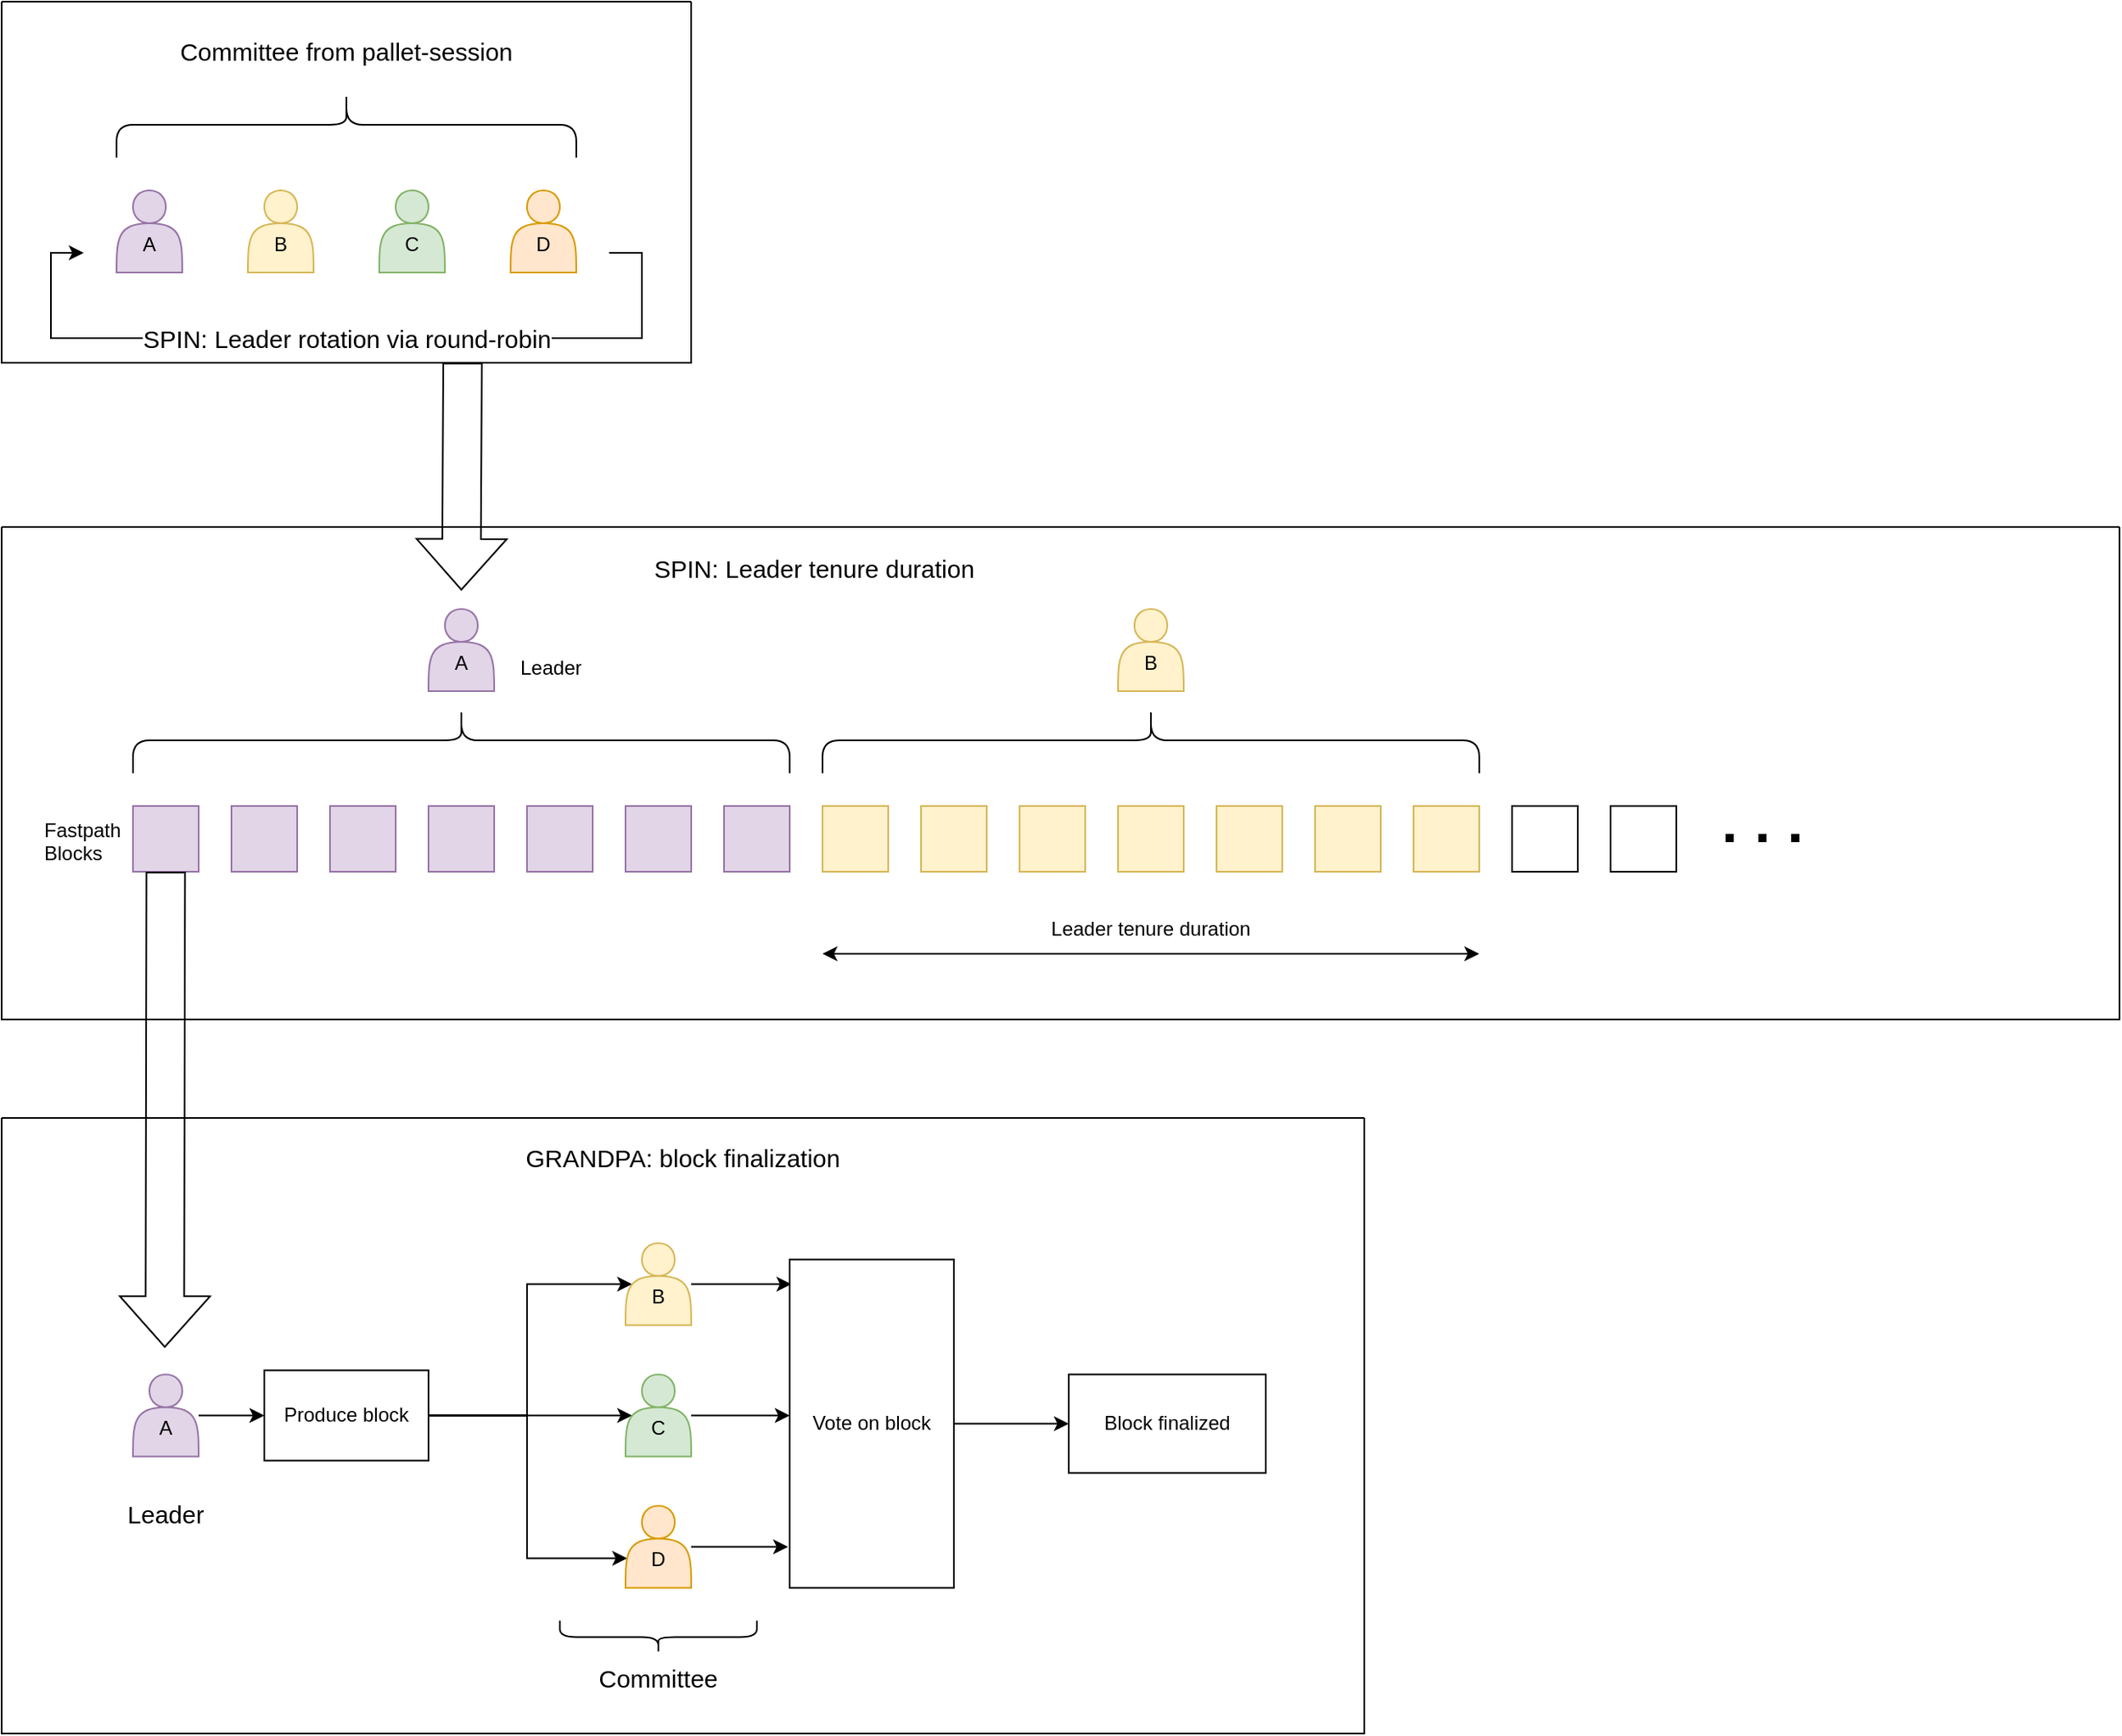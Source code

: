 <mxfile version="26.2.12">
  <diagram name="Page-1" id="Hq2oylgoZ-r4-cWgSaQW">
    <mxGraphModel dx="998" dy="653" grid="1" gridSize="10" guides="1" tooltips="1" connect="1" arrows="1" fold="1" page="1" pageScale="1" pageWidth="827" pageHeight="1169" math="0" shadow="0">
      <root>
        <mxCell id="0" />
        <mxCell id="1" parent="0" />
        <mxCell id="OwdUGj6-u8Bn-2lvrahr-63" value="" style="swimlane;startSize=0;" vertex="1" parent="1">
          <mxGeometry x="170" y="710" width="830" height="375" as="geometry">
            <mxRectangle x="170" y="690" width="50" height="40" as="alternateBounds" />
          </mxGeometry>
        </mxCell>
        <mxCell id="OwdUGj6-u8Bn-2lvrahr-41" value="" style="edgeStyle=orthogonalEdgeStyle;rounded=0;orthogonalLoop=1;jettySize=auto;html=1;" edge="1" parent="OwdUGj6-u8Bn-2lvrahr-63" source="OwdUGj6-u8Bn-2lvrahr-36" target="OwdUGj6-u8Bn-2lvrahr-40">
          <mxGeometry relative="1" as="geometry" />
        </mxCell>
        <mxCell id="OwdUGj6-u8Bn-2lvrahr-42" style="edgeStyle=orthogonalEdgeStyle;rounded=0;orthogonalLoop=1;jettySize=auto;html=1;entryX=0.1;entryY=0.5;entryDx=0;entryDy=0;entryPerimeter=0;" edge="1" parent="OwdUGj6-u8Bn-2lvrahr-63" source="OwdUGj6-u8Bn-2lvrahr-40" target="OwdUGj6-u8Bn-2lvrahr-37">
          <mxGeometry relative="1" as="geometry">
            <Array as="points">
              <mxPoint x="320" y="181.25" />
              <mxPoint x="320" y="101.25" />
            </Array>
          </mxGeometry>
        </mxCell>
        <mxCell id="OwdUGj6-u8Bn-2lvrahr-43" style="edgeStyle=orthogonalEdgeStyle;rounded=0;orthogonalLoop=1;jettySize=auto;html=1;entryX=0.1;entryY=0.5;entryDx=0;entryDy=0;entryPerimeter=0;" edge="1" parent="OwdUGj6-u8Bn-2lvrahr-63" source="OwdUGj6-u8Bn-2lvrahr-40" target="OwdUGj6-u8Bn-2lvrahr-38">
          <mxGeometry relative="1" as="geometry" />
        </mxCell>
        <mxCell id="OwdUGj6-u8Bn-2lvrahr-44" style="edgeStyle=orthogonalEdgeStyle;rounded=0;orthogonalLoop=1;jettySize=auto;html=1;entryX=0.025;entryY=0.64;entryDx=0;entryDy=0;entryPerimeter=0;" edge="1" parent="OwdUGj6-u8Bn-2lvrahr-63" source="OwdUGj6-u8Bn-2lvrahr-40" target="OwdUGj6-u8Bn-2lvrahr-39">
          <mxGeometry relative="1" as="geometry" />
        </mxCell>
        <mxCell id="OwdUGj6-u8Bn-2lvrahr-60" value="" style="edgeStyle=orthogonalEdgeStyle;rounded=0;orthogonalLoop=1;jettySize=auto;html=1;" edge="1" parent="OwdUGj6-u8Bn-2lvrahr-63" source="OwdUGj6-u8Bn-2lvrahr-48" target="OwdUGj6-u8Bn-2lvrahr-59">
          <mxGeometry relative="1" as="geometry" />
        </mxCell>
        <mxCell id="OwdUGj6-u8Bn-2lvrahr-54" style="edgeStyle=orthogonalEdgeStyle;rounded=0;orthogonalLoop=1;jettySize=auto;html=1;entryX=-0.01;entryY=0.875;entryDx=0;entryDy=0;entryPerimeter=0;" edge="1" parent="OwdUGj6-u8Bn-2lvrahr-63" source="OwdUGj6-u8Bn-2lvrahr-39" target="OwdUGj6-u8Bn-2lvrahr-48">
          <mxGeometry relative="1" as="geometry" />
        </mxCell>
        <mxCell id="OwdUGj6-u8Bn-2lvrahr-55" style="edgeStyle=orthogonalEdgeStyle;rounded=0;orthogonalLoop=1;jettySize=auto;html=1;entryX=0.01;entryY=0.075;entryDx=0;entryDy=0;entryPerimeter=0;" edge="1" parent="OwdUGj6-u8Bn-2lvrahr-63" source="OwdUGj6-u8Bn-2lvrahr-37" target="OwdUGj6-u8Bn-2lvrahr-48">
          <mxGeometry relative="1" as="geometry" />
        </mxCell>
        <mxCell id="OwdUGj6-u8Bn-2lvrahr-58" style="edgeStyle=orthogonalEdgeStyle;rounded=0;orthogonalLoop=1;jettySize=auto;html=1;entryX=0;entryY=0.475;entryDx=0;entryDy=0;entryPerimeter=0;" edge="1" parent="OwdUGj6-u8Bn-2lvrahr-63" source="OwdUGj6-u8Bn-2lvrahr-38" target="OwdUGj6-u8Bn-2lvrahr-48">
          <mxGeometry relative="1" as="geometry" />
        </mxCell>
        <mxCell id="OwdUGj6-u8Bn-2lvrahr-35" value="&lt;font style=&quot;font-size: 15px;&quot;&gt;GRANDPA: block finalization&lt;/font&gt;" style="text;strokeColor=none;fillColor=none;align=center;verticalAlign=middle;spacingLeft=4;spacingRight=4;overflow=hidden;points=[[0,0.5],[1,0.5]];portConstraint=eastwest;rotatable=0;whiteSpace=wrap;html=1;" vertex="1" parent="OwdUGj6-u8Bn-2lvrahr-63">
          <mxGeometry x="280" y="8.75" width="270" height="30" as="geometry" />
        </mxCell>
        <mxCell id="OwdUGj6-u8Bn-2lvrahr-36" value="A" style="shape=actor;whiteSpace=wrap;html=1;fillColor=#e1d5e7;strokeColor=#9673a6;spacingBottom=-15;" vertex="1" parent="OwdUGj6-u8Bn-2lvrahr-63">
          <mxGeometry x="80" y="156.25" width="40" height="50" as="geometry" />
        </mxCell>
        <mxCell id="OwdUGj6-u8Bn-2lvrahr-37" value="B" style="shape=actor;whiteSpace=wrap;html=1;fillColor=#fff2cc;strokeColor=#d6b656;spacingBottom=-15;" vertex="1" parent="OwdUGj6-u8Bn-2lvrahr-63">
          <mxGeometry x="380" y="76.25" width="40" height="50" as="geometry" />
        </mxCell>
        <mxCell id="OwdUGj6-u8Bn-2lvrahr-38" value="C" style="shape=actor;whiteSpace=wrap;html=1;fillColor=#d5e8d4;strokeColor=#82b366;spacingBottom=-15;" vertex="1" parent="OwdUGj6-u8Bn-2lvrahr-63">
          <mxGeometry x="380" y="156.25" width="40" height="50" as="geometry" />
        </mxCell>
        <mxCell id="OwdUGj6-u8Bn-2lvrahr-39" value="D" style="shape=actor;whiteSpace=wrap;html=1;fillColor=#ffe6cc;strokeColor=#d79b00;spacingBottom=-15;" vertex="1" parent="OwdUGj6-u8Bn-2lvrahr-63">
          <mxGeometry x="380" y="236.25" width="40" height="50" as="geometry" />
        </mxCell>
        <mxCell id="OwdUGj6-u8Bn-2lvrahr-40" value="Produce block" style="rounded=0;whiteSpace=wrap;html=1;" vertex="1" parent="OwdUGj6-u8Bn-2lvrahr-63">
          <mxGeometry x="160" y="153.75" width="100" height="55" as="geometry" />
        </mxCell>
        <mxCell id="OwdUGj6-u8Bn-2lvrahr-45" value="" style="shape=curlyBracket;whiteSpace=wrap;html=1;rounded=1;labelPosition=left;verticalLabelPosition=middle;align=right;verticalAlign=middle;direction=north;" vertex="1" parent="OwdUGj6-u8Bn-2lvrahr-63">
          <mxGeometry x="340" y="306.25" width="120" height="20" as="geometry" />
        </mxCell>
        <mxCell id="OwdUGj6-u8Bn-2lvrahr-48" value="Vote on block" style="rounded=0;whiteSpace=wrap;html=1;" vertex="1" parent="OwdUGj6-u8Bn-2lvrahr-63">
          <mxGeometry x="480" y="86.25" width="100" height="200" as="geometry" />
        </mxCell>
        <mxCell id="OwdUGj6-u8Bn-2lvrahr-59" value="Block finalized" style="whiteSpace=wrap;html=1;rounded=0;" vertex="1" parent="OwdUGj6-u8Bn-2lvrahr-63">
          <mxGeometry x="650" y="156.25" width="120" height="60" as="geometry" />
        </mxCell>
        <mxCell id="OwdUGj6-u8Bn-2lvrahr-46" value="Committee" style="text;strokeColor=none;fillColor=none;align=center;verticalAlign=middle;spacingLeft=4;spacingRight=4;overflow=hidden;points=[[0,0.5],[1,0.5]];portConstraint=eastwest;rotatable=0;whiteSpace=wrap;html=1;fontSize=15;" vertex="1" parent="OwdUGj6-u8Bn-2lvrahr-63">
          <mxGeometry x="345" y="326.25" width="110" height="30" as="geometry" />
        </mxCell>
        <mxCell id="OwdUGj6-u8Bn-2lvrahr-47" value="Leader" style="text;strokeColor=none;fillColor=none;align=center;verticalAlign=middle;spacingLeft=4;spacingRight=4;overflow=hidden;points=[[0,0.5],[1,0.5]];portConstraint=eastwest;rotatable=0;whiteSpace=wrap;html=1;fontSize=15;" vertex="1" parent="OwdUGj6-u8Bn-2lvrahr-63">
          <mxGeometry x="45" y="226.25" width="110" height="30" as="geometry" />
        </mxCell>
        <mxCell id="OwdUGj6-u8Bn-2lvrahr-64" value="" style="swimlane;startSize=0;" vertex="1" parent="1">
          <mxGeometry x="170" y="30" width="420" height="220" as="geometry">
            <mxRectangle x="170" y="10" width="50" height="40" as="alternateBounds" />
          </mxGeometry>
        </mxCell>
        <mxCell id="OwdUGj6-u8Bn-2lvrahr-25" value="A" style="shape=actor;whiteSpace=wrap;html=1;fillColor=#e1d5e7;strokeColor=#9673a6;spacingBottom=-15;" vertex="1" parent="OwdUGj6-u8Bn-2lvrahr-64">
          <mxGeometry x="70" y="115" width="40" height="50" as="geometry" />
        </mxCell>
        <mxCell id="OwdUGj6-u8Bn-2lvrahr-26" value="B" style="shape=actor;whiteSpace=wrap;html=1;fillColor=#fff2cc;strokeColor=#d6b656;spacingBottom=-15;" vertex="1" parent="OwdUGj6-u8Bn-2lvrahr-64">
          <mxGeometry x="150" y="115" width="40" height="50" as="geometry" />
        </mxCell>
        <mxCell id="OwdUGj6-u8Bn-2lvrahr-27" value="C" style="shape=actor;whiteSpace=wrap;html=1;fillColor=#d5e8d4;strokeColor=#82b366;spacingBottom=-15;" vertex="1" parent="OwdUGj6-u8Bn-2lvrahr-64">
          <mxGeometry x="230" y="115" width="40" height="50" as="geometry" />
        </mxCell>
        <mxCell id="OwdUGj6-u8Bn-2lvrahr-30" value="SPIN: Leader rotation via round-robin" style="edgeStyle=orthogonalEdgeStyle;rounded=0;orthogonalLoop=1;jettySize=auto;html=1;fontSize=15;" edge="1" parent="OwdUGj6-u8Bn-2lvrahr-64">
          <mxGeometry relative="1" as="geometry">
            <mxPoint x="50" y="153" as="targetPoint" />
            <mxPoint x="370" y="153" as="sourcePoint" />
            <Array as="points">
              <mxPoint x="390" y="153" />
              <mxPoint x="390" y="205" />
              <mxPoint x="30" y="205" />
              <mxPoint x="30" y="153" />
            </Array>
          </mxGeometry>
        </mxCell>
        <mxCell id="OwdUGj6-u8Bn-2lvrahr-28" value="D" style="shape=actor;whiteSpace=wrap;html=1;fillColor=#ffe6cc;strokeColor=#d79b00;spacingBottom=-15;" vertex="1" parent="OwdUGj6-u8Bn-2lvrahr-64">
          <mxGeometry x="310" y="115" width="40" height="50" as="geometry" />
        </mxCell>
        <mxCell id="OwdUGj6-u8Bn-2lvrahr-32" value="" style="shape=curlyBracket;whiteSpace=wrap;html=1;rounded=1;labelPosition=left;verticalLabelPosition=middle;align=right;verticalAlign=middle;direction=south;" vertex="1" parent="OwdUGj6-u8Bn-2lvrahr-64">
          <mxGeometry x="70" y="55" width="280" height="40" as="geometry" />
        </mxCell>
        <mxCell id="OwdUGj6-u8Bn-2lvrahr-33" value="Committee from pallet-session" style="text;strokeColor=none;fillColor=none;align=center;verticalAlign=middle;spacingLeft=4;spacingRight=4;overflow=hidden;points=[[0,0.5],[1,0.5]];portConstraint=eastwest;rotatable=0;whiteSpace=wrap;html=1;fontSize=15;" vertex="1" parent="OwdUGj6-u8Bn-2lvrahr-64">
          <mxGeometry x="75" y="15" width="270" height="30" as="geometry" />
        </mxCell>
        <mxCell id="OwdUGj6-u8Bn-2lvrahr-65" value="" style="swimlane;startSize=0;" vertex="1" parent="1">
          <mxGeometry x="170" y="350" width="1290" height="300" as="geometry">
            <mxRectangle x="170" y="330" width="50" height="40" as="alternateBounds" />
          </mxGeometry>
        </mxCell>
        <mxCell id="OwdUGj6-u8Bn-2lvrahr-1" value="" style="rounded=0;whiteSpace=wrap;html=1;fillColor=#e1d5e7;strokeColor=#9673a6;" vertex="1" parent="OwdUGj6-u8Bn-2lvrahr-65">
          <mxGeometry x="80" y="170" width="40" height="40" as="geometry" />
        </mxCell>
        <mxCell id="OwdUGj6-u8Bn-2lvrahr-2" value="" style="rounded=0;whiteSpace=wrap;html=1;fillColor=#e1d5e7;strokeColor=#9673a6;" vertex="1" parent="OwdUGj6-u8Bn-2lvrahr-65">
          <mxGeometry x="140" y="170" width="40" height="40" as="geometry" />
        </mxCell>
        <mxCell id="OwdUGj6-u8Bn-2lvrahr-3" value="" style="rounded=0;whiteSpace=wrap;html=1;fillColor=#e1d5e7;strokeColor=#9673a6;" vertex="1" parent="OwdUGj6-u8Bn-2lvrahr-65">
          <mxGeometry x="200" y="170" width="40" height="40" as="geometry" />
        </mxCell>
        <mxCell id="OwdUGj6-u8Bn-2lvrahr-4" value="" style="rounded=0;whiteSpace=wrap;html=1;fillColor=#e1d5e7;strokeColor=#9673a6;" vertex="1" parent="OwdUGj6-u8Bn-2lvrahr-65">
          <mxGeometry x="260" y="170" width="40" height="40" as="geometry" />
        </mxCell>
        <mxCell id="OwdUGj6-u8Bn-2lvrahr-5" value="" style="rounded=0;whiteSpace=wrap;html=1;fillColor=#e1d5e7;strokeColor=#9673a6;" vertex="1" parent="OwdUGj6-u8Bn-2lvrahr-65">
          <mxGeometry x="320" y="170" width="40" height="40" as="geometry" />
        </mxCell>
        <mxCell id="OwdUGj6-u8Bn-2lvrahr-6" value="" style="rounded=0;whiteSpace=wrap;html=1;fillColor=#e1d5e7;strokeColor=#9673a6;" vertex="1" parent="OwdUGj6-u8Bn-2lvrahr-65">
          <mxGeometry x="380" y="170" width="40" height="40" as="geometry" />
        </mxCell>
        <mxCell id="OwdUGj6-u8Bn-2lvrahr-7" value="" style="rounded=0;whiteSpace=wrap;html=1;fillColor=#e1d5e7;strokeColor=#9673a6;" vertex="1" parent="OwdUGj6-u8Bn-2lvrahr-65">
          <mxGeometry x="440" y="170" width="40" height="40" as="geometry" />
        </mxCell>
        <mxCell id="OwdUGj6-u8Bn-2lvrahr-8" value="" style="rounded=0;whiteSpace=wrap;html=1;fillColor=#fff2cc;strokeColor=#d6b656;" vertex="1" parent="OwdUGj6-u8Bn-2lvrahr-65">
          <mxGeometry x="500" y="170" width="40" height="40" as="geometry" />
        </mxCell>
        <mxCell id="OwdUGj6-u8Bn-2lvrahr-9" value="" style="rounded=0;whiteSpace=wrap;html=1;fillColor=#fff2cc;strokeColor=#d6b656;" vertex="1" parent="OwdUGj6-u8Bn-2lvrahr-65">
          <mxGeometry x="560" y="170" width="40" height="40" as="geometry" />
        </mxCell>
        <mxCell id="OwdUGj6-u8Bn-2lvrahr-10" value="" style="rounded=0;whiteSpace=wrap;html=1;fillColor=#fff2cc;strokeColor=#d6b656;" vertex="1" parent="OwdUGj6-u8Bn-2lvrahr-65">
          <mxGeometry x="620" y="170" width="40" height="40" as="geometry" />
        </mxCell>
        <mxCell id="OwdUGj6-u8Bn-2lvrahr-11" value="" style="rounded=0;whiteSpace=wrap;html=1;fillColor=#fff2cc;strokeColor=#d6b656;" vertex="1" parent="OwdUGj6-u8Bn-2lvrahr-65">
          <mxGeometry x="680" y="170" width="40" height="40" as="geometry" />
        </mxCell>
        <mxCell id="OwdUGj6-u8Bn-2lvrahr-12" value="" style="rounded=0;whiteSpace=wrap;html=1;fillColor=#fff2cc;strokeColor=#d6b656;" vertex="1" parent="OwdUGj6-u8Bn-2lvrahr-65">
          <mxGeometry x="740" y="170" width="40" height="40" as="geometry" />
        </mxCell>
        <mxCell id="OwdUGj6-u8Bn-2lvrahr-13" value="" style="rounded=0;whiteSpace=wrap;html=1;fillColor=#fff2cc;strokeColor=#d6b656;" vertex="1" parent="OwdUGj6-u8Bn-2lvrahr-65">
          <mxGeometry x="800" y="170" width="40" height="40" as="geometry" />
        </mxCell>
        <mxCell id="OwdUGj6-u8Bn-2lvrahr-14" value="" style="rounded=0;whiteSpace=wrap;html=1;fillColor=#fff2cc;strokeColor=#d6b656;" vertex="1" parent="OwdUGj6-u8Bn-2lvrahr-65">
          <mxGeometry x="860" y="170" width="40" height="40" as="geometry" />
        </mxCell>
        <mxCell id="OwdUGj6-u8Bn-2lvrahr-15" value="" style="rounded=0;whiteSpace=wrap;html=1;" vertex="1" parent="OwdUGj6-u8Bn-2lvrahr-65">
          <mxGeometry x="920" y="170" width="40" height="40" as="geometry" />
        </mxCell>
        <mxCell id="OwdUGj6-u8Bn-2lvrahr-16" value="" style="rounded=0;whiteSpace=wrap;html=1;" vertex="1" parent="OwdUGj6-u8Bn-2lvrahr-65">
          <mxGeometry x="980" y="170" width="40" height="40" as="geometry" />
        </mxCell>
        <mxCell id="OwdUGj6-u8Bn-2lvrahr-17" value="SPIN: Leader tenure duration" style="text;strokeColor=none;fillColor=none;align=center;verticalAlign=middle;spacingLeft=4;spacingRight=4;overflow=hidden;points=[[0,0.5],[1,0.5]];portConstraint=eastwest;rotatable=0;whiteSpace=wrap;html=1;fontStyle=0;fontSize=15;" vertex="1" parent="OwdUGj6-u8Bn-2lvrahr-65">
          <mxGeometry x="370" y="10" width="250" height="30" as="geometry" />
        </mxCell>
        <mxCell id="OwdUGj6-u8Bn-2lvrahr-18" value="" style="shape=curlyBracket;whiteSpace=wrap;html=1;rounded=1;labelPosition=left;verticalLabelPosition=middle;align=right;verticalAlign=middle;direction=south;" vertex="1" parent="OwdUGj6-u8Bn-2lvrahr-65">
          <mxGeometry x="80" y="110" width="400" height="40" as="geometry" />
        </mxCell>
        <mxCell id="OwdUGj6-u8Bn-2lvrahr-19" value="A" style="shape=actor;whiteSpace=wrap;html=1;fillColor=#e1d5e7;strokeColor=#9673a6;spacingBottom=-15;" vertex="1" parent="OwdUGj6-u8Bn-2lvrahr-65">
          <mxGeometry x="260" y="50" width="40" height="50" as="geometry" />
        </mxCell>
        <mxCell id="OwdUGj6-u8Bn-2lvrahr-21" value="" style="shape=curlyBracket;whiteSpace=wrap;html=1;rounded=1;labelPosition=left;verticalLabelPosition=middle;align=right;verticalAlign=middle;direction=south;" vertex="1" parent="OwdUGj6-u8Bn-2lvrahr-65">
          <mxGeometry x="500" y="110" width="400" height="40" as="geometry" />
        </mxCell>
        <mxCell id="OwdUGj6-u8Bn-2lvrahr-22" value="B" style="shape=actor;whiteSpace=wrap;html=1;fillColor=#fff2cc;strokeColor=#d6b656;spacingBottom=-15;" vertex="1" parent="OwdUGj6-u8Bn-2lvrahr-65">
          <mxGeometry x="680" y="50" width="40" height="50" as="geometry" />
        </mxCell>
        <mxCell id="OwdUGj6-u8Bn-2lvrahr-23" value="" style="endArrow=none;dashed=1;html=1;dashPattern=1 3;strokeWidth=5;rounded=0;fontSize=19;" edge="1" parent="OwdUGj6-u8Bn-2lvrahr-65">
          <mxGeometry width="50" height="50" relative="1" as="geometry">
            <mxPoint x="1050" y="189.5" as="sourcePoint" />
            <mxPoint x="1110" y="189.5" as="targetPoint" />
          </mxGeometry>
        </mxCell>
        <mxCell id="OwdUGj6-u8Bn-2lvrahr-24" value="Leader tenure duration" style="text;strokeColor=none;fillColor=none;align=center;verticalAlign=middle;spacingLeft=4;spacingRight=4;overflow=hidden;points=[[0,0.5],[1,0.5]];portConstraint=eastwest;rotatable=0;whiteSpace=wrap;html=1;" vertex="1" parent="OwdUGj6-u8Bn-2lvrahr-65">
          <mxGeometry x="625" y="230" width="150" height="30" as="geometry" />
        </mxCell>
        <mxCell id="OwdUGj6-u8Bn-2lvrahr-34" value="" style="endArrow=classic;startArrow=classic;html=1;rounded=0;" edge="1" parent="OwdUGj6-u8Bn-2lvrahr-65">
          <mxGeometry width="50" height="50" relative="1" as="geometry">
            <mxPoint x="500" y="260" as="sourcePoint" />
            <mxPoint x="900" y="260" as="targetPoint" />
          </mxGeometry>
        </mxCell>
        <mxCell id="OwdUGj6-u8Bn-2lvrahr-70" value="Leader" style="text;strokeColor=none;fillColor=none;align=left;verticalAlign=middle;spacingLeft=4;spacingRight=4;overflow=hidden;points=[[0,0.5],[1,0.5]];portConstraint=eastwest;rotatable=0;whiteSpace=wrap;html=1;" vertex="1" parent="OwdUGj6-u8Bn-2lvrahr-65">
          <mxGeometry x="310" y="71" width="80" height="30" as="geometry" />
        </mxCell>
        <mxCell id="OwdUGj6-u8Bn-2lvrahr-71" value="&lt;div&gt;Fastpath&lt;/div&gt;Blocks" style="text;strokeColor=none;fillColor=none;align=left;verticalAlign=middle;spacingLeft=4;spacingRight=4;overflow=hidden;points=[[0,0.5],[1,0.5]];portConstraint=eastwest;rotatable=0;whiteSpace=wrap;html=1;" vertex="1" parent="OwdUGj6-u8Bn-2lvrahr-65">
          <mxGeometry x="20" y="175" width="80" height="30" as="geometry" />
        </mxCell>
        <mxCell id="OwdUGj6-u8Bn-2lvrahr-67" value="" style="shape=flexArrow;endArrow=classic;html=1;rounded=0;endWidth=30.435;endSize=9.957;width=23.478;entryX=0.079;entryY=-0.005;entryDx=0;entryDy=0;entryPerimeter=0;exitX=0.599;exitY=0.999;exitDx=0;exitDy=0;exitPerimeter=0;" edge="1" parent="1">
          <mxGeometry width="50" height="50" relative="1" as="geometry">
            <mxPoint x="450.73" y="250.0" as="sourcePoint" />
            <mxPoint x="450.0" y="388.72" as="targetPoint" />
          </mxGeometry>
        </mxCell>
        <mxCell id="OwdUGj6-u8Bn-2lvrahr-69" value="" style="shape=flexArrow;endArrow=classic;html=1;rounded=0;endWidth=30.435;endSize=9.957;width=23.478;exitX=0.599;exitY=0.999;exitDx=0;exitDy=0;exitPerimeter=0;" edge="1" parent="1">
          <mxGeometry width="50" height="50" relative="1" as="geometry">
            <mxPoint x="269.95" y="560" as="sourcePoint" />
            <mxPoint x="269.38" y="850" as="targetPoint" />
          </mxGeometry>
        </mxCell>
      </root>
    </mxGraphModel>
  </diagram>
</mxfile>
